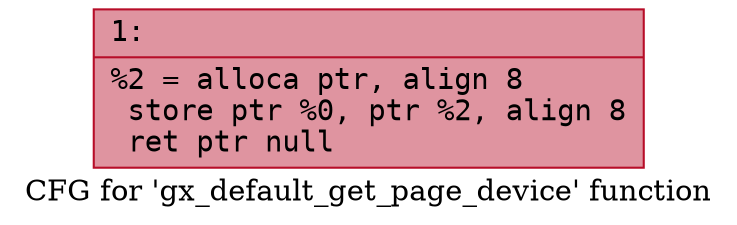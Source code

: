 digraph "CFG for 'gx_default_get_page_device' function" {
	label="CFG for 'gx_default_get_page_device' function";

	Node0x600000059270 [shape=record,color="#b70d28ff", style=filled, fillcolor="#b70d2870" fontname="Courier",label="{1:\l|  %2 = alloca ptr, align 8\l  store ptr %0, ptr %2, align 8\l  ret ptr null\l}"];
}
